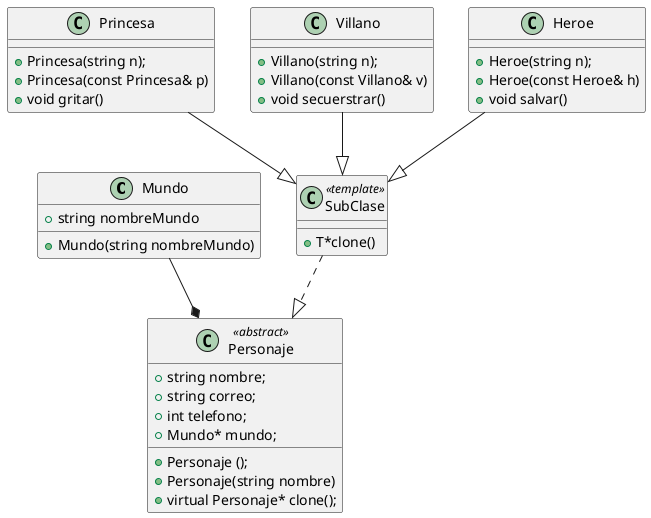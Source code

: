 @startuml
Class Mundo{
  + Mundo(string nombreMundo)
  + string nombreMundo
}
  Class SubClase<<template>>{
    + T*clone()
  }
  Class Personaje<<abstract>>{
    + Personaje ();
    + Personaje(string nombre)
    + string nombre;
    + string correo;
    + int telefono;
    + Mundo* mundo;
    + virtual Personaje* clone();
  }
  Class Princesa{
    + Princesa(string n);
    + Princesa(const Princesa& p)
    + void gritar()
  }
  Class Villano{
    + Villano(string n);
    + Villano(const Villano& v)
    + void secuerstrar()
  }

  Class Heroe{
    + Heroe(string n);
    + Heroe(const Heroe& h)
    + void salvar()
  }
  Mundo --*Personaje
  SubClase ..|> Personaje
  Princesa --|> SubClase
  Villano --|> SubClase
  Heroe --|> SubClase
@enduml
